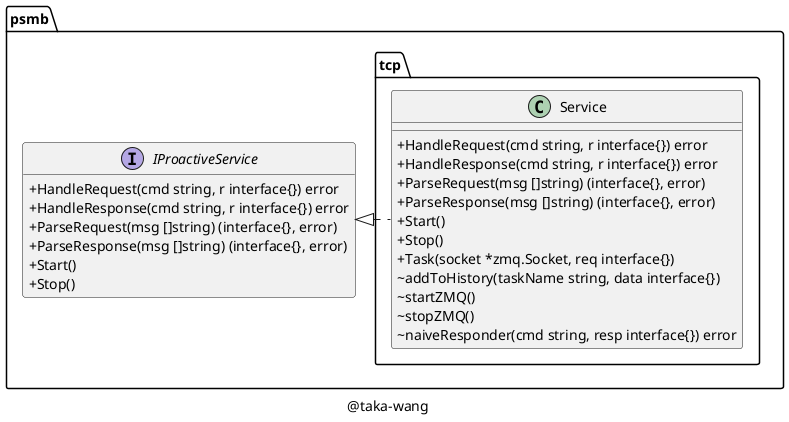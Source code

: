 @startuml

set namespaceSeparator /

skinparam classAttributeIconSize 0

class psmb/tcp/Service {
    +HandleRequest(cmd string, r interface{}) error
    +HandleResponse(cmd string, r interface{}) error
    +ParseRequest(msg []string) (interface{}, error)
    +ParseResponse(msg []string) (interface{}, error)
    +Start()
    +Stop()
    +Task(socket *zmq.Socket, req interface{})
    ~addToHistory(taskName string, data interface{})
    ~startZMQ()
    ~stopZMQ()
    ~naiveResponder(cmd string, resp interface{}) error
}

interface psmb/IProactiveService {
    +HandleRequest(cmd string, r interface{}) error
    +HandleResponse(cmd string, r interface{}) error
    +ParseRequest(msg []string) (interface{}, error)
    +ParseResponse(msg []string) (interface{}, error)
    +Start()
    +Stop()
}

"psmb/IProactiveService" <|. "psmb/tcp/Service"

caption @taka-wang

hide interface fields

@enduml